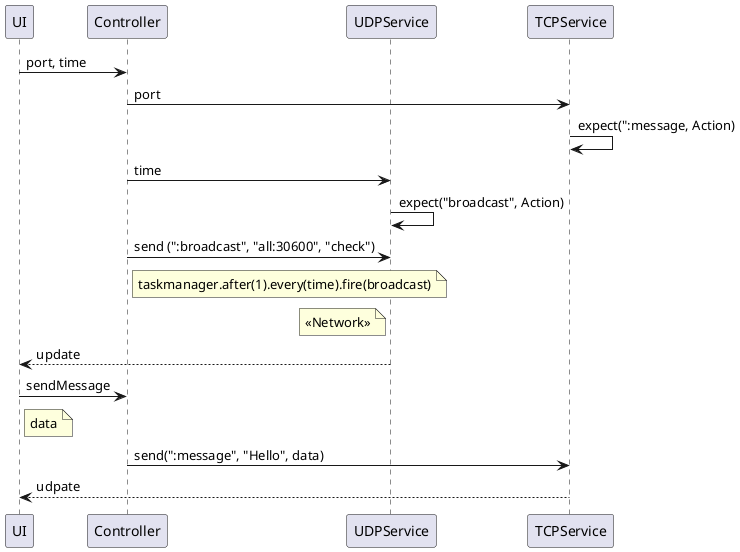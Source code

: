 @startuml doc-files/ipc05.2_chat_analysis.png

participant "UI" as UI
participant "Controller" as Control
participant "UDPService" as UDPService
participant "TCPService" as TCPService

UI -> Control : port, time
Control -> TCPService : port
TCPService -> TCPService : expect(":message, Action)
Control -> UDPService : time
UDPService -> UDPService : expect("broadcast", Action)
Control -> UDPService : send (":broadcast", "all:30600", "check")
note right of Control : taskmanager.after(1).every(time).fire(broadcast)
note left of UDPService : <<Network>>
UI <-- UDPService : update
UI -> Control : sendMessage
note right of UI : data
Control -> TCPService : send(":message", "Hello", data)
UI <-- TCPService: udpate

@enduml
